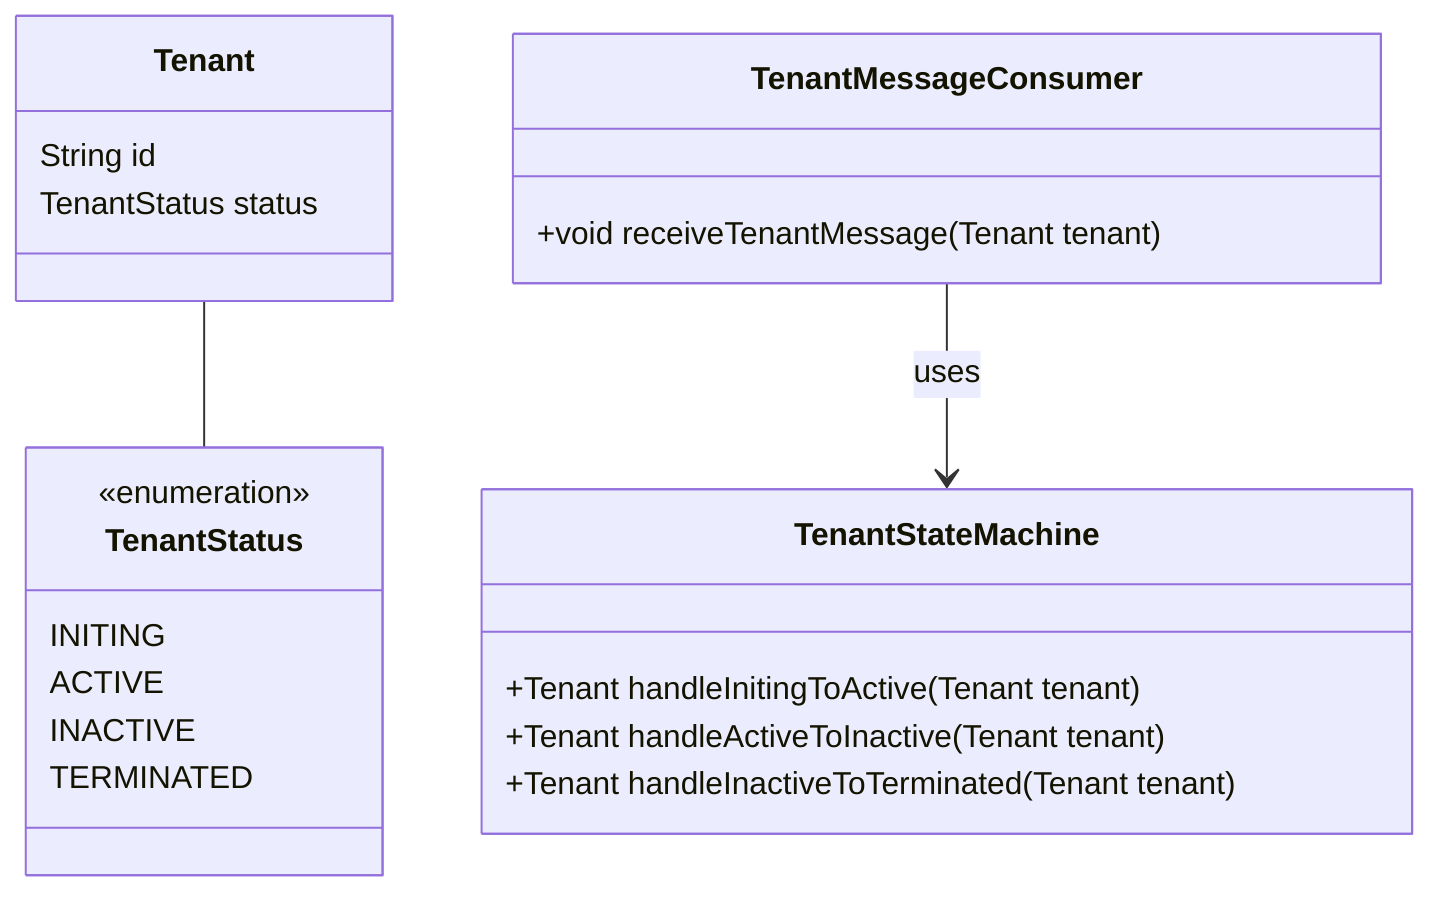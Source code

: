 classDiagram
    class Tenant {
        String id
        TenantStatus status
    }

    class TenantStatus {
        <<enumeration>>
        INITING
        ACTIVE
        INACTIVE
        TERMINATED
    }

    class TenantStateMachine {
        +Tenant handleInitingToActive(Tenant tenant)
        +Tenant handleActiveToInactive(Tenant tenant)
        +Tenant handleInactiveToTerminated(Tenant tenant)
    }

    class TenantMessageConsumer {
        +void receiveTenantMessage(Tenant tenant)
    }

Tenant -- TenantStatus
TenantMessageConsumer --> TenantStateMachine : uses